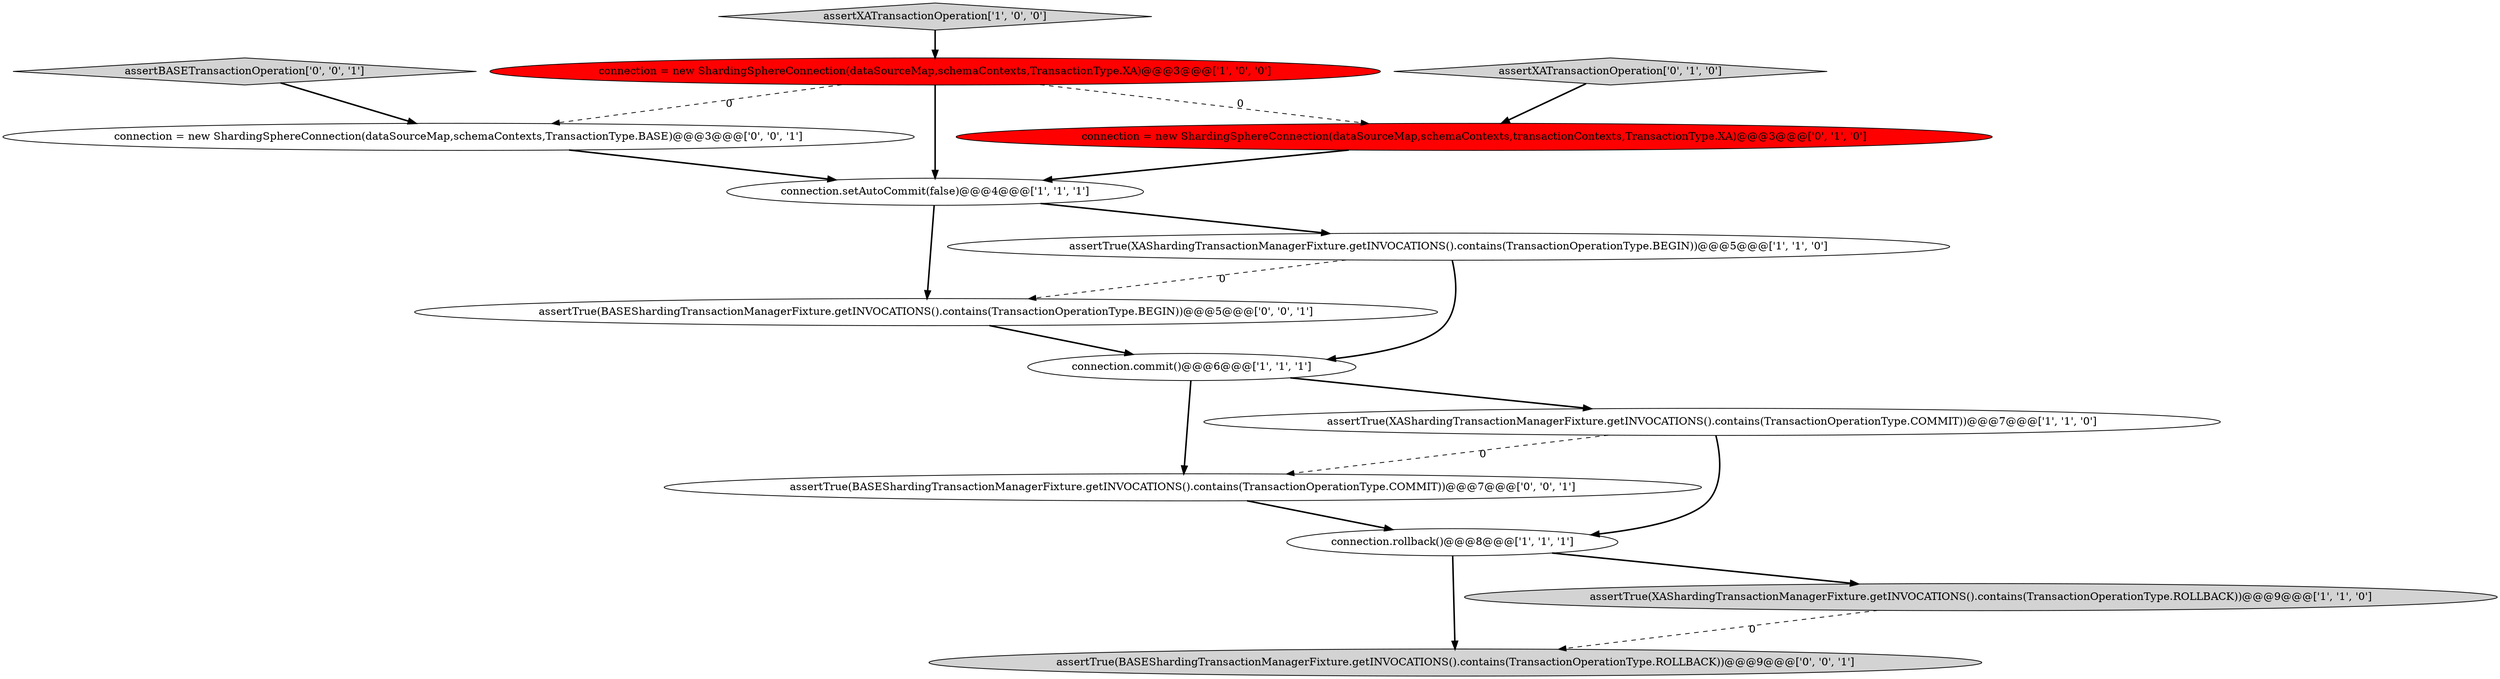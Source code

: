 digraph {
4 [style = filled, label = "connection.commit()@@@6@@@['1', '1', '1']", fillcolor = white, shape = ellipse image = "AAA0AAABBB1BBB"];
11 [style = filled, label = "assertTrue(BASEShardingTransactionManagerFixture.getINVOCATIONS().contains(TransactionOperationType.BEGIN))@@@5@@@['0', '0', '1']", fillcolor = white, shape = ellipse image = "AAA0AAABBB3BBB"];
0 [style = filled, label = "assertTrue(XAShardingTransactionManagerFixture.getINVOCATIONS().contains(TransactionOperationType.BEGIN))@@@5@@@['1', '1', '0']", fillcolor = white, shape = ellipse image = "AAA0AAABBB1BBB"];
9 [style = filled, label = "connection = new ShardingSphereConnection(dataSourceMap,schemaContexts,transactionContexts,TransactionType.XA)@@@3@@@['0', '1', '0']", fillcolor = red, shape = ellipse image = "AAA1AAABBB2BBB"];
13 [style = filled, label = "assertTrue(BASEShardingTransactionManagerFixture.getINVOCATIONS().contains(TransactionOperationType.ROLLBACK))@@@9@@@['0', '0', '1']", fillcolor = lightgray, shape = ellipse image = "AAA0AAABBB3BBB"];
2 [style = filled, label = "connection.setAutoCommit(false)@@@4@@@['1', '1', '1']", fillcolor = white, shape = ellipse image = "AAA0AAABBB1BBB"];
14 [style = filled, label = "connection = new ShardingSphereConnection(dataSourceMap,schemaContexts,TransactionType.BASE)@@@3@@@['0', '0', '1']", fillcolor = white, shape = ellipse image = "AAA0AAABBB3BBB"];
6 [style = filled, label = "connection = new ShardingSphereConnection(dataSourceMap,schemaContexts,TransactionType.XA)@@@3@@@['1', '0', '0']", fillcolor = red, shape = ellipse image = "AAA1AAABBB1BBB"];
10 [style = filled, label = "assertTrue(BASEShardingTransactionManagerFixture.getINVOCATIONS().contains(TransactionOperationType.COMMIT))@@@7@@@['0', '0', '1']", fillcolor = white, shape = ellipse image = "AAA0AAABBB3BBB"];
8 [style = filled, label = "assertXATransactionOperation['0', '1', '0']", fillcolor = lightgray, shape = diamond image = "AAA0AAABBB2BBB"];
12 [style = filled, label = "assertBASETransactionOperation['0', '0', '1']", fillcolor = lightgray, shape = diamond image = "AAA0AAABBB3BBB"];
3 [style = filled, label = "assertTrue(XAShardingTransactionManagerFixture.getINVOCATIONS().contains(TransactionOperationType.COMMIT))@@@7@@@['1', '1', '0']", fillcolor = white, shape = ellipse image = "AAA0AAABBB1BBB"];
7 [style = filled, label = "assertXATransactionOperation['1', '0', '0']", fillcolor = lightgray, shape = diamond image = "AAA0AAABBB1BBB"];
1 [style = filled, label = "connection.rollback()@@@8@@@['1', '1', '1']", fillcolor = white, shape = ellipse image = "AAA0AAABBB1BBB"];
5 [style = filled, label = "assertTrue(XAShardingTransactionManagerFixture.getINVOCATIONS().contains(TransactionOperationType.ROLLBACK))@@@9@@@['1', '1', '0']", fillcolor = lightgray, shape = ellipse image = "AAA0AAABBB1BBB"];
1->5 [style = bold, label=""];
5->13 [style = dashed, label="0"];
4->10 [style = bold, label=""];
4->3 [style = bold, label=""];
3->1 [style = bold, label=""];
9->2 [style = bold, label=""];
11->4 [style = bold, label=""];
6->9 [style = dashed, label="0"];
0->11 [style = dashed, label="0"];
6->14 [style = dashed, label="0"];
1->13 [style = bold, label=""];
6->2 [style = bold, label=""];
2->0 [style = bold, label=""];
0->4 [style = bold, label=""];
7->6 [style = bold, label=""];
12->14 [style = bold, label=""];
8->9 [style = bold, label=""];
14->2 [style = bold, label=""];
3->10 [style = dashed, label="0"];
10->1 [style = bold, label=""];
2->11 [style = bold, label=""];
}
